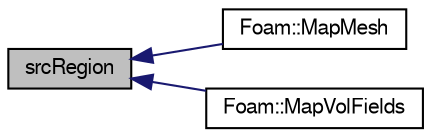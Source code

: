digraph "srcRegion"
{
  bgcolor="transparent";
  edge [fontname="FreeSans",fontsize="10",labelfontname="FreeSans",labelfontsize="10"];
  node [fontname="FreeSans",fontsize="10",shape=record];
  rankdir="LR";
  Node219 [label="srcRegion",height=0.2,width=0.4,color="black", fillcolor="grey75", style="filled", fontcolor="black"];
  Node219 -> Node220 [dir="back",color="midnightblue",fontsize="10",style="solid",fontname="FreeSans"];
  Node220 [label="Foam::MapMesh",height=0.2,width=0.4,color="black",URL="$a21124.html#aa25cc8381bdba2d325007f746064488c"];
  Node219 -> Node221 [dir="back",color="midnightblue",fontsize="10",style="solid",fontname="FreeSans"];
  Node221 [label="Foam::MapVolFields",height=0.2,width=0.4,color="black",URL="$a21124.html#a28503324b926ee07931a938f49174c7c"];
}
